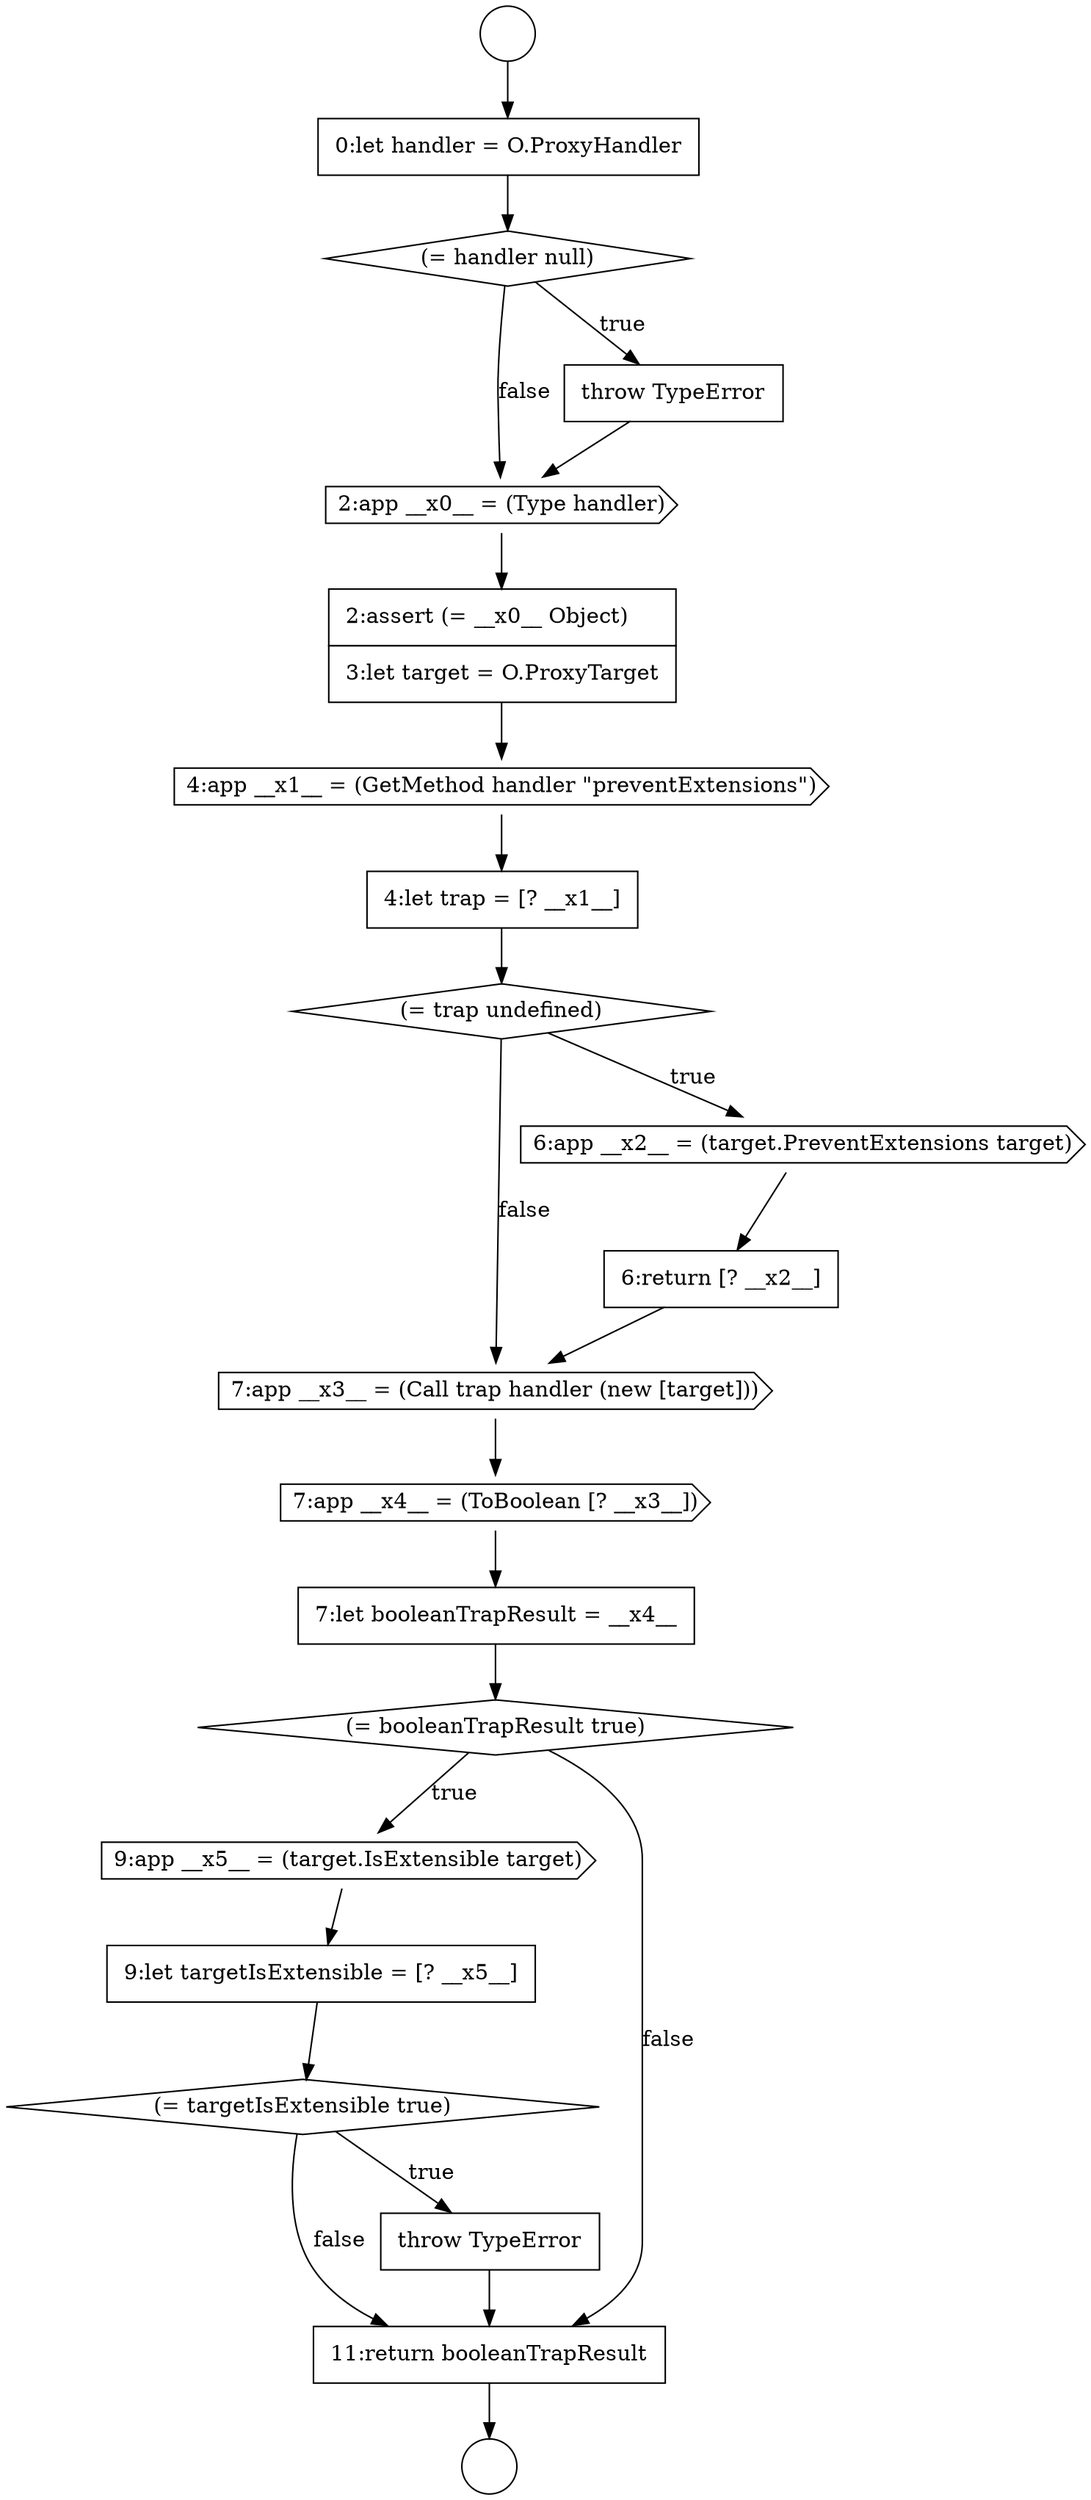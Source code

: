 digraph {
  node2744 [shape=none, margin=0, label=<<font color="black">
    <table border="0" cellborder="1" cellspacing="0" cellpadding="10">
      <tr><td align="left">2:assert (= __x0__ Object)</td></tr>
      <tr><td align="left">3:let target = O.ProxyTarget</td></tr>
    </table>
  </font>> color="black" fillcolor="white" style=filled]
  node2740 [shape=none, margin=0, label=<<font color="black">
    <table border="0" cellborder="1" cellspacing="0" cellpadding="10">
      <tr><td align="left">0:let handler = O.ProxyHandler</td></tr>
    </table>
  </font>> color="black" fillcolor="white" style=filled]
  node2750 [shape=cds, label=<<font color="black">7:app __x3__ = (Call trap handler (new [target]))</font>> color="black" fillcolor="white" style=filled]
  node2756 [shape=diamond, label=<<font color="black">(= targetIsExtensible true)</font>> color="black" fillcolor="white" style=filled]
  node2752 [shape=none, margin=0, label=<<font color="black">
    <table border="0" cellborder="1" cellspacing="0" cellpadding="10">
      <tr><td align="left">7:let booleanTrapResult = __x4__</td></tr>
    </table>
  </font>> color="black" fillcolor="white" style=filled]
  node2747 [shape=diamond, label=<<font color="black">(= trap undefined)</font>> color="black" fillcolor="white" style=filled]
  node2743 [shape=cds, label=<<font color="black">2:app __x0__ = (Type handler)</font>> color="black" fillcolor="white" style=filled]
  node2739 [shape=circle label=" " color="black" fillcolor="white" style=filled]
  node2754 [shape=cds, label=<<font color="black">9:app __x5__ = (target.IsExtensible target)</font>> color="black" fillcolor="white" style=filled]
  node2755 [shape=none, margin=0, label=<<font color="black">
    <table border="0" cellborder="1" cellspacing="0" cellpadding="10">
      <tr><td align="left">9:let targetIsExtensible = [? __x5__]</td></tr>
    </table>
  </font>> color="black" fillcolor="white" style=filled]
  node2745 [shape=cds, label=<<font color="black">4:app __x1__ = (GetMethod handler &quot;preventExtensions&quot;)</font>> color="black" fillcolor="white" style=filled]
  node2758 [shape=none, margin=0, label=<<font color="black">
    <table border="0" cellborder="1" cellspacing="0" cellpadding="10">
      <tr><td align="left">11:return booleanTrapResult</td></tr>
    </table>
  </font>> color="black" fillcolor="white" style=filled]
  node2741 [shape=diamond, label=<<font color="black">(= handler null)</font>> color="black" fillcolor="white" style=filled]
  node2749 [shape=none, margin=0, label=<<font color="black">
    <table border="0" cellborder="1" cellspacing="0" cellpadding="10">
      <tr><td align="left">6:return [? __x2__]</td></tr>
    </table>
  </font>> color="black" fillcolor="white" style=filled]
  node2748 [shape=cds, label=<<font color="black">6:app __x2__ = (target.PreventExtensions target)</font>> color="black" fillcolor="white" style=filled]
  node2738 [shape=circle label=" " color="black" fillcolor="white" style=filled]
  node2753 [shape=diamond, label=<<font color="black">(= booleanTrapResult true)</font>> color="black" fillcolor="white" style=filled]
  node2742 [shape=none, margin=0, label=<<font color="black">
    <table border="0" cellborder="1" cellspacing="0" cellpadding="10">
      <tr><td align="left">throw TypeError</td></tr>
    </table>
  </font>> color="black" fillcolor="white" style=filled]
  node2757 [shape=none, margin=0, label=<<font color="black">
    <table border="0" cellborder="1" cellspacing="0" cellpadding="10">
      <tr><td align="left">throw TypeError</td></tr>
    </table>
  </font>> color="black" fillcolor="white" style=filled]
  node2751 [shape=cds, label=<<font color="black">7:app __x4__ = (ToBoolean [? __x3__])</font>> color="black" fillcolor="white" style=filled]
  node2746 [shape=none, margin=0, label=<<font color="black">
    <table border="0" cellborder="1" cellspacing="0" cellpadding="10">
      <tr><td align="left">4:let trap = [? __x1__]</td></tr>
    </table>
  </font>> color="black" fillcolor="white" style=filled]
  node2756 -> node2757 [label=<<font color="black">true</font>> color="black"]
  node2756 -> node2758 [label=<<font color="black">false</font>> color="black"]
  node2750 -> node2751 [ color="black"]
  node2746 -> node2747 [ color="black"]
  node2753 -> node2754 [label=<<font color="black">true</font>> color="black"]
  node2753 -> node2758 [label=<<font color="black">false</font>> color="black"]
  node2754 -> node2755 [ color="black"]
  node2741 -> node2742 [label=<<font color="black">true</font>> color="black"]
  node2741 -> node2743 [label=<<font color="black">false</font>> color="black"]
  node2742 -> node2743 [ color="black"]
  node2745 -> node2746 [ color="black"]
  node2749 -> node2750 [ color="black"]
  node2752 -> node2753 [ color="black"]
  node2738 -> node2740 [ color="black"]
  node2757 -> node2758 [ color="black"]
  node2744 -> node2745 [ color="black"]
  node2758 -> node2739 [ color="black"]
  node2740 -> node2741 [ color="black"]
  node2751 -> node2752 [ color="black"]
  node2748 -> node2749 [ color="black"]
  node2747 -> node2748 [label=<<font color="black">true</font>> color="black"]
  node2747 -> node2750 [label=<<font color="black">false</font>> color="black"]
  node2755 -> node2756 [ color="black"]
  node2743 -> node2744 [ color="black"]
}
